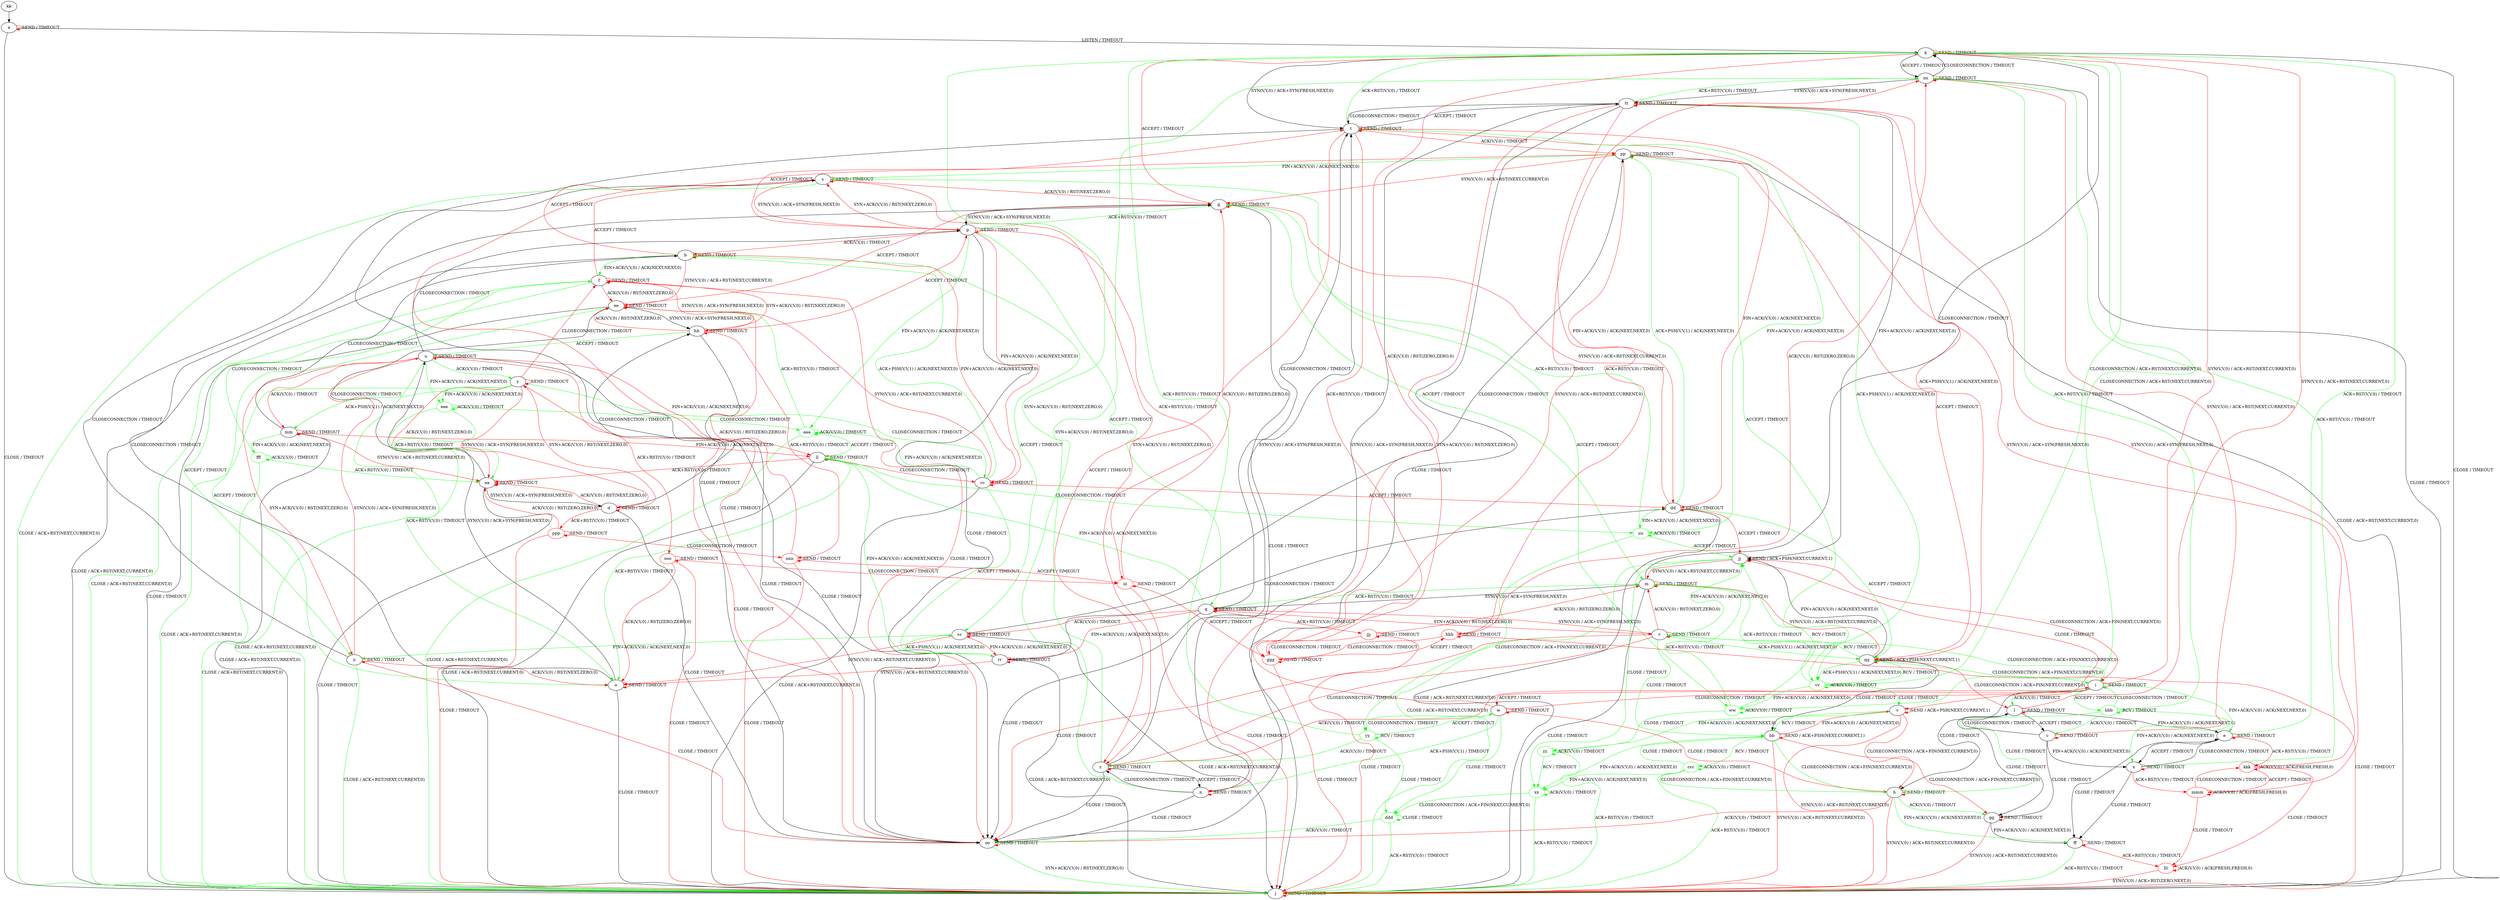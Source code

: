 digraph "" {
	graph ["Incoming time"=15835.938538312912,
		"Outgoing time"=8800.979431152344,
		Output="{'States': 68, 'Transitions': 1023, 'Filename': '../results/tcp/TCP_FreeBSD_Server-TCP_Linux_Server-z3-1.dot'}",
		Reference="{'States': 56, 'Transitions': 716, 'Filename': '../subjects/tcp/TCP_FreeBSD_Server.dot'}",
		Solver=z3,
		Updated="{'States': 58, 'Transitions': 685, 'Filename': '../subjects/tcp/TCP_Linux_Server.dot'}",
		"f-measure"=0.5396145610278372,
		precision=0.5518248175182482,
		recall=0.5279329608938548
	];
	a -> a [key=0,
	color=red,
	label="SEND / TIMEOUT"];
a -> j [key=0,
label="CLOSE / TIMEOUT"];
a -> k [key=0,
label="LISTEN / TIMEOUT"];
b -> b [key=0,
color=red,
label="SEND / TIMEOUT"];
b -> f [key=0,
color=green,
label="FIN+ACK(V,V,0) / ACK(NEXT,NEXT,0)"];
b -> j [key=0,
label="CLOSE / ACK+RST(NEXT,CURRENT,0)"];
b -> cc [key=0,
color=red,
label="FIN+ACK(V,V,0) / ACK(NEXT,NEXT,0)"];
b -> ee [key=0,
color=red,
label="SYN(V,V,0) / ACK+RST(NEXT,CURRENT,0)"];
b -> pp [key=0,
color=red,
label="ACCEPT / TIMEOUT"];
b -> ss [key=0,
color=green,
label="ACCEPT / TIMEOUT"];
c -> c [key=0,
color=red,
label="SEND / TIMEOUT"];
c -> l [key=0,
label="CLOSECONNECTION / TIMEOUT"];
c -> x [key=0,
label="FIN+ACK(V,V,0) / ACK(NEXT,NEXT,0)"];
c -> gg [key=0,
label="CLOSE / TIMEOUT"];
c -> nn [key=0,
color=red,
label="SYN(V,V,0) / ACK+RST(NEXT,CURRENT,0)"];
d -> d [key=0,
color=red,
label="SEND / TIMEOUT"];
d -> y [key=0,
color=red,
label="SYN+ACK(V,V,0) / RST(NEXT,ZERO,0)"];
d -> aa [key=0,
color=red,
label="ACK(V,V,0) / RST(NEXT,ZERO,0)"];
d -> hh [key=0,
label="CLOSECONNECTION / TIMEOUT"];
d -> oo [key=0,
label="CLOSE / TIMEOUT"];
ppp [color=red];
d -> ppp [key=0,
color=red,
label="ACK+RST(V,V,0) / TIMEOUT"];
e -> e [key=0,
color=red,
label="SEND / TIMEOUT"];
e -> k [key=0,
color=green,
label="ACK+RST(V,V,0) / TIMEOUT"];
e -> x [key=0,
label="ACCEPT / TIMEOUT"];
e -> ff [key=0,
label="CLOSE / TIMEOUT"];
kkk [color=red];
e -> kkk [key=0,
color=red,
label="ACK+RST(V,V,0) / TIMEOUT"];
f -> f [key=0,
color=red,
label="SEND / TIMEOUT"];
f -> j [key=0,
color=green,
label="CLOSE / ACK+RST(NEXT,CURRENT,0)"];
f -> s [key=0,
color=red,
label="ACCEPT / TIMEOUT"];
f -> ee [key=0,
color=red,
label="ACK(V,V,0) / RST(NEXT,ZERO,0)"];
f -> hh [key=0,
color=red,
label="SYN(V,V,0) / ACK+SYN(FRESH,NEXT,0)"];
f -> ii [key=0,
color=green,
label="ACCEPT / TIMEOUT"];
f -> oo [key=0,
color=red,
label="CLOSE / TIMEOUT"];
g -> g [key=0,
color=red,
label="SEND / TIMEOUT"];
g -> j [key=0,
label="CLOSE / TIMEOUT"];
g -> k [key=0,
color=red,
label="ACCEPT / TIMEOUT"];
g -> m [key=0,
color=green,
label="ACCEPT / TIMEOUT"];
g -> p [key=0,
label="SYN(V,V,0) / ACK+SYN(FRESH,NEXT,0)"];
h -> h [key=0,
color=red,
label="SEND / TIMEOUT"];
h -> j [key=0,
color=red,
label="SYN(V,V,0) / ACK+RST(NEXT,CURRENT,0)"];
h -> ff [key=0,
color=green,
label="FIN+ACK(V,V,0) / ACK(NEXT,NEXT,0)"];
h -> gg [key=0,
color=green,
label="ACK(V,V,0) / TIMEOUT"];
h -> oo [key=0,
color=red,
label="ACK(V,V,0) / TIMEOUT"];
i -> e [key=0,
color=green,
label="FIN+ACK(V,V,0) / ACK(NEXT,NEXT,0)"];
i -> h [key=0,
label="CLOSE / TIMEOUT"];
i -> i [key=0,
color=red,
label="SEND / TIMEOUT"];
i -> k [key=0,
color=red,
label="SYN(V,V,0) / ACK+RST(NEXT,CURRENT,0)"];
i -> l [key=0,
color=green,
label="ACK(V,V,0) / TIMEOUT"];
i -> w [key=0,
color=red,
label="ACCEPT / TIMEOUT"];
i -> z [key=0,
color=red,
label="ACK(V,V,0) / TIMEOUT"];
bbb [color=green];
i -> bbb [key=0,
color=green,
label="ACCEPT / TIMEOUT"];
j -> j [key=0,
color=red,
label="SEND / TIMEOUT"];
k -> j [key=0,
label="CLOSE / TIMEOUT"];
k -> k [key=0,
color=red,
label="SEND / TIMEOUT"];
k -> t [key=0,
label="SYN(V,V,0) / ACK+SYN(FRESH,NEXT,0)"];
k -> nn [key=0,
label="ACCEPT / TIMEOUT"];
l -> c [key=0,
label="ACCEPT / TIMEOUT"];
l -> e [key=0,
label="FIN+ACK(V,V,0) / ACK(NEXT,NEXT,0)"];
l -> k [key=0,
color=red,
label="SYN(V,V,0) / ACK+RST(NEXT,CURRENT,0)"];
l -> l [key=0,
color=red,
label="SEND / TIMEOUT"];
l -> gg [key=0,
label="CLOSE / TIMEOUT"];
m -> j [key=0,
label="CLOSE / TIMEOUT"];
m -> k [key=0,
label="CLOSECONNECTION / TIMEOUT"];
m -> m [key=0,
color=red,
label="SEND / TIMEOUT"];
m -> q [key=0,
label="SYN(V,V,0) / ACK+SYN(FRESH,NEXT,0)"];
n -> n [key=0,
color=red,
label="SEND / TIMEOUT"];
n -> z [key=0,
label="CLOSECONNECTION / TIMEOUT"];
n -> nn [key=0,
color=green,
label="SYN+ACK(V,V,0) / RST(NEXT,ZERO,0)"];
n -> oo [key=0,
label="CLOSE / TIMEOUT"];
n -> tt [key=0,
label="SYN(V,V,0) / ACK+SYN(FRESH,NEXT,0)"];
o -> g [key=0,
label="CLOSECONNECTION / TIMEOUT"];
o -> j [key=0,
label="CLOSE / TIMEOUT"];
o -> o [key=0,
color=red,
label="SEND / TIMEOUT"];
o -> u [key=0,
label="SYN(V,V,0) / ACK+SYN(FRESH,NEXT,0)"];
p -> b [key=0,
color=red,
label="ACK(V,V,0) / TIMEOUT"];
p -> g [key=0,
color=green,
label="ACK+RST(V,V,0) / TIMEOUT"];
p -> p [key=0,
color=red,
label="SEND / TIMEOUT"];
p -> q [key=0,
color=green,
label="ACCEPT / TIMEOUT"];
p -> s [key=0,
color=red,
label="SYN+ACK(V,V,0) / RST(NEXT,ZERO,0)"];
p -> t [key=0,
color=red,
label="ACCEPT / TIMEOUT"];
p -> cc [key=0,
color=red,
label="FIN+ACK(V,V,0) / ACK(NEXT,NEXT,0)"];
p -> oo [key=0,
label="CLOSE / TIMEOUT"];
aaa [color=green];
p -> aaa [key=0,
color=green,
label="FIN+ACK(V,V,0) / ACK(NEXT,NEXT,0)"];
iii [color=red];
p -> iii [key=0,
color=red,
label="ACK+RST(V,V,0) / TIMEOUT"];
q -> m [key=0,
color=green,
label="ACK+RST(V,V,0) / TIMEOUT"];
q -> q [key=0,
color=red,
label="SEND / TIMEOUT"];
q -> r [key=0,
color=red,
label="SYN+ACK(V,V,0) / RST(NEXT,ZERO,0)"];
q -> t [key=0,
label="CLOSECONNECTION / TIMEOUT"];
q -> ll [key=0,
color=green,
label="FIN+ACK(V,V,0) / ACK(NEXT,NEXT,0)"];
q -> oo [key=0,
label="CLOSE / TIMEOUT"];
q -> rr [key=0,
color=red,
label="FIN+ACK(V,V,0) / ACK(NEXT,NEXT,0)"];
q -> ss [key=0,
color=red,
label="ACK(V,V,0) / TIMEOUT"];
jjj [color=red];
q -> jjj [key=0,
color=red,
label="ACK+RST(V,V,0) / TIMEOUT"];
r -> i [key=0,
color=green,
label="CLOSECONNECTION / ACK+FIN(NEXT,CURRENT,0)"];
r -> m [key=0,
color=red,
label="ACK(V,V,0) / RST(NEXT,ZERO,0)"];
r -> q [key=0,
color=red,
label="SYN(V,V,0) / ACK+SYN(FRESH,NEXT,0)"];
r -> r [key=0,
color=red,
label="SEND / TIMEOUT"];
r -> z [key=0,
color=red,
label="CLOSECONNECTION / TIMEOUT"];
r -> bb [key=0,
color=green,
label="CLOSE / TIMEOUT"];
r -> jj [key=0,
color=green,
label="FIN+ACK(V,V,0) / ACK(NEXT,NEXT,0)"];
r -> oo [key=0,
color=red,
label="CLOSE / TIMEOUT"];
r -> qq [key=0,
color=green,
label="ACK+PSH(V,V,1) / ACK(NEXT,NEXT,0)"];
s -> g [key=0,
color=red,
label="ACK(V,V,0) / RST(NEXT,ZERO,0)"];
s -> j [key=0,
color=green,
label="CLOSE / ACK+RST(NEXT,CURRENT,0)"];
s -> p [key=0,
color=red,
label="SYN(V,V,0) / ACK+SYN(FRESH,NEXT,0)"];
s -> s [key=0,
color=red,
label="SEND / TIMEOUT"];
s -> z [key=0,
color=red,
label="ACCEPT / TIMEOUT"];
s -> oo [key=0,
color=red,
label="CLOSE / TIMEOUT"];
ww [color=green];
s -> ww [key=0,
color=green,
label="ACCEPT / TIMEOUT"];
t -> k [key=0,
color=green,
label="ACK+RST(V,V,0) / TIMEOUT"];
t -> t [key=0,
color=red,
label="SEND / TIMEOUT"];
t -> z [key=0,
color=red,
label="SYN+ACK(V,V,0) / RST(NEXT,ZERO,0)"];
t -> dd [key=0,
color=red,
label="FIN+ACK(V,V,0) / ACK(NEXT,NEXT,0)"];
t -> oo [key=0,
label="CLOSE / TIMEOUT"];
t -> pp [key=0,
color=red,
label="ACK(V,V,0) / TIMEOUT"];
t -> tt [key=0,
label="ACCEPT / TIMEOUT"];
uu [color=green];
t -> uu [key=0,
color=green,
label="FIN+ACK(V,V,0) / ACK(NEXT,NEXT,0)"];
ggg [color=red];
t -> ggg [key=0,
color=red,
label="ACK+RST(V,V,0) / TIMEOUT"];
u -> o [key=0,
color=green,
label="ACK+RST(V,V,0) / TIMEOUT"];
u -> p [key=0,
label="CLOSECONNECTION / TIMEOUT"];
u -> u [key=0,
color=red,
label="SEND / TIMEOUT"];
u -> y [key=0,
color=green,
label="ACK(V,V,0) / TIMEOUT"];
u -> ii [key=0,
color=red,
label="SYN+ACK(V,V,0) / RST(NEXT,ZERO,0)"];
u -> ll [key=0,
color=red,
label="FIN+ACK(V,V,0) / ACK(NEXT,NEXT,0)"];
u -> mm [key=0,
color=red,
label="ACK(V,V,0) / TIMEOUT"];
u -> oo [key=0,
label="CLOSE / TIMEOUT"];
eee [color=green];
u -> eee [key=0,
color=green,
label="FIN+ACK(V,V,0) / ACK(NEXT,NEXT,0)"];
ooo [color=red];
u -> ooo [key=0,
color=red,
label="ACK+RST(V,V,0) / TIMEOUT"];
v -> h [key=0,
color=red,
label="CLOSECONNECTION / ACK+FIN(NEXT,CURRENT,0)"];
v -> j [key=0,
color=red,
label="SYN(V,V,0) / ACK+RST(NEXT,CURRENT,0)"];
v -> v [key=0,
color=red,
label="SEND / ACK+PSH(NEXT,CURRENT,1)"];
v -> bb [key=0,
color=green,
label="RCV / TIMEOUT"];
zz [color=green];
v -> zz [key=0,
color=green,
label="FIN+ACK(V,V,0) / ACK(NEXT,NEXT,0)"];
w -> h [key=0,
color=red,
label="CLOSE / TIMEOUT"];
w -> i [key=0,
color=red,
label="CLOSECONNECTION / TIMEOUT"];
w -> n [key=0,
color=green,
label="ACK+PSH(V,V,1) / TIMEOUT"];
w -> w [key=0,
color=red,
label="SEND / TIMEOUT"];
w -> nn [key=0,
color=red,
label="SYN(V,V,0) / ACK+RST(NEXT,CURRENT,0)"];
yy [color=green];
w -> yy [key=0,
color=green,
label="CLOSECONNECTION / TIMEOUT"];
ddd [color=green];
w -> ddd [key=0,
color=green,
label="CLOSE / TIMEOUT"];
x -> e [key=0,
label="CLOSECONNECTION / TIMEOUT"];
x -> x [key=0,
color=red,
label="SEND / TIMEOUT"];
x -> ff [key=0,
label="CLOSE / TIMEOUT"];
x -> nn [key=0,
color=green,
label="ACK+RST(V,V,0) / TIMEOUT"];
mmm [color=red];
x -> mmm [key=0,
color=red,
label="ACK+RST(V,V,0) / TIMEOUT"];
y -> d [key=0,
color=red,
label="SYN(V,V,0) / ACK+SYN(FRESH,NEXT,0)"];
y -> f [key=0,
color=red,
label="CLOSECONNECTION / TIMEOUT"];
y -> j [key=0,
color=green,
label="CLOSE / ACK+RST(NEXT,CURRENT,0)"];
y -> y [key=0,
color=red,
label="SEND / TIMEOUT"];
y -> aa [key=0,
color=red,
label="ACK(V,V,0) / RST(NEXT,ZERO,0)"];
y -> cc [key=0,
color=green,
label="CLOSECONNECTION / TIMEOUT"];
y -> mm [key=0,
color=green,
label="ACK+PSH(V,V,1) / ACK(NEXT,NEXT,0)"];
y -> oo [key=0,
color=red,
label="CLOSE / TIMEOUT"];
y -> eee [key=0,
color=green,
label="FIN+ACK(V,V,0) / ACK(NEXT,NEXT,0)"];
z -> k [key=0,
color=green,
label="SYN+ACK(V,V,0) / RST(NEXT,ZERO,0)"];
z -> n [key=0,
label="ACCEPT / TIMEOUT"];
z -> t [key=0,
label="SYN(V,V,0) / ACK+SYN(FRESH,NEXT,0)"];
z -> z [key=0,
color=red,
label="SEND / TIMEOUT"];
z -> oo [key=0,
label="CLOSE / TIMEOUT"];
aa -> d [key=0,
label="SYN(V,V,0) / ACK+SYN(FRESH,NEXT,0)"];
aa -> j [key=0,
label="CLOSE / TIMEOUT"];
aa -> aa [key=0,
color=red,
label="SEND / TIMEOUT"];
aa -> ee [key=0,
label="CLOSECONNECTION / TIMEOUT"];
bb -> h [key=0,
color=green,
label="CLOSECONNECTION / ACK+FIN(NEXT,CURRENT,0)"];
bb -> j [key=0,
color=red,
label="SYN(V,V,0) / ACK+RST(NEXT,CURRENT,0)"];
bb -> v [key=0,
color=red,
label="FIN+ACK(V,V,0) / ACK(NEXT,NEXT,0)"];
bb -> bb [key=0,
color=red,
label="SEND / ACK+PSH(NEXT,CURRENT,1)"];
bb -> gg [key=0,
color=red,
label="CLOSECONNECTION / ACK+FIN(NEXT,CURRENT,0)"];
xx [color=green];
bb -> xx [key=0,
color=green,
label="FIN+ACK(V,V,0) / ACK(NEXT,NEXT,0)"];
ccc [color=green];
bb -> ccc [key=0,
color=green,
label="RCV / TIMEOUT"];
cc -> b [key=0,
color=green,
label="ACK+PSH(V,V,1) / ACK(NEXT,NEXT,0)"];
cc -> j [key=0,
label="CLOSE / ACK+RST(NEXT,CURRENT,0)"];
cc -> cc [key=0,
color=red,
label="SEND / TIMEOUT"];
cc -> dd [key=0,
color=red,
label="ACCEPT / TIMEOUT"];
cc -> ee [key=0,
color=red,
label="SYN(V,V,0) / ACK+RST(NEXT,CURRENT,0)"];
cc -> rr [key=0,
color=green,
label="ACCEPT / TIMEOUT"];
cc -> aaa [key=0,
color=green,
label="FIN+ACK(V,V,0) / ACK(NEXT,NEXT,0)"];
dd -> g [key=0,
color=red,
label="SYN(V,V,0) / ACK+RST(NEXT,CURRENT,0)"];
dd -> j [key=0,
label="CLOSE / ACK+RST(NEXT,CURRENT,0)"];
dd -> dd [key=0,
color=red,
label="SEND / TIMEOUT"];
dd -> jj [key=0,
color=red,
label="ACCEPT / TIMEOUT"];
dd -> pp [key=0,
color=green,
label="ACK+PSH(V,V,1) / ACK(NEXT,NEXT,0)"];
dd -> qq [key=0,
color=green,
label="ACCEPT / TIMEOUT"];
dd -> uu [key=0,
color=green,
label="FIN+ACK(V,V,0) / ACK(NEXT,NEXT,0)"];
ee -> g [key=0,
color=red,
label="ACCEPT / TIMEOUT"];
ee -> j [key=0,
label="CLOSE / TIMEOUT"];
ee -> o [key=0,
color=green,
label="ACCEPT / TIMEOUT"];
ee -> ee [key=0,
color=red,
label="SEND / TIMEOUT"];
ee -> hh [key=0,
label="SYN(V,V,0) / ACK+SYN(FRESH,NEXT,0)"];
ff -> j [key=0,
color=green,
label="ACK+RST(V,V,0) / TIMEOUT"];
ff -> ff [key=0,
color=red,
label="SEND / TIMEOUT"];
lll [color=red];
ff -> lll [key=0,
color=red,
label="ACK+RST(V,V,0) / TIMEOUT"];
gg -> j [key=0,
color=red,
label="SYN(V,V,0) / ACK+RST(NEXT,CURRENT,0)"];
gg -> ff [key=0,
label="FIN+ACK(V,V,0) / ACK(NEXT,NEXT,0)"];
gg -> gg [key=0,
color=red,
label="SEND / TIMEOUT"];
hh -> f [key=0,
color=red,
label="SYN+ACK(V,V,0) / RST(NEXT,ZERO,0)"];
hh -> p [key=0,
color=red,
label="ACCEPT / TIMEOUT"];
hh -> u [key=0,
color=green,
label="ACCEPT / TIMEOUT"];
hh -> ee [key=0,
color=red,
label="ACK(V,V,0) / RST(NEXT,ZERO,0)"];
hh -> hh [key=0,
color=red,
label="SEND / TIMEOUT"];
hh -> oo [key=0,
label="CLOSE / TIMEOUT"];
nnn [color=red];
hh -> nnn [key=0,
color=red,
label="ACK+RST(V,V,0) / TIMEOUT"];
ii -> j [key=0,
color=green,
label="CLOSE / ACK+RST(NEXT,CURRENT,0)"];
ii -> o [key=0,
color=red,
label="ACK(V,V,0) / RST(NEXT,ZERO,0)"];
ii -> s [key=0,
label="CLOSECONNECTION / TIMEOUT"];
ii -> u [key=0,
color=red,
label="SYN(V,V,0) / ACK+SYN(FRESH,NEXT,0)"];
ii -> ii [key=0,
color=red,
label="SEND / TIMEOUT"];
ii -> oo [key=0,
color=red,
label="CLOSE / TIMEOUT"];
jj -> i [key=0,
color=red,
label="CLOSECONNECTION / ACK+FIN(NEXT,CURRENT,0)"];
jj -> m [key=0,
color=red,
label="SYN(V,V,0) / ACK+RST(NEXT,CURRENT,0)"];
jj -> v [key=0,
color=red,
label="CLOSE / TIMEOUT"];
jj -> jj [key=0,
color=red,
label="SEND / ACK+PSH(NEXT,CURRENT,1)"];
jj -> xx [key=0,
color=green,
label="CLOSE / TIMEOUT"];
jj -> yy [key=0,
color=green,
label="CLOSECONNECTION / ACK+FIN(NEXT,CURRENT,0)"];
kk -> a [key=0];
ll -> j [key=0,
label="CLOSE / ACK+RST(NEXT,CURRENT,0)"];
ll -> o [key=0,
color=green,
label="ACK+RST(V,V,0) / TIMEOUT"];
ll -> aa [key=0,
color=red,
label="ACK+RST(V,V,0) / TIMEOUT"];
ll -> cc [key=0,
color=red,
label="CLOSECONNECTION / TIMEOUT"];
ll -> ll [key=0,
color=red,
label="SEND / TIMEOUT"];
ll -> uu [key=0,
color=green,
label="CLOSECONNECTION / TIMEOUT"];
mm -> b [key=0,
label="CLOSECONNECTION / TIMEOUT"];
mm -> j [key=0,
label="CLOSE / ACK+RST(NEXT,CURRENT,0)"];
mm -> aa [key=0,
color=red,
label="SYN(V,V,0) / ACK+RST(NEXT,CURRENT,0)"];
mm -> ll [key=0,
color=red,
label="FIN+ACK(V,V,0) / ACK(NEXT,NEXT,0)"];
mm -> mm [key=0,
color=red,
label="SEND / TIMEOUT"];
fff [color=green];
mm -> fff [key=0,
color=green,
label="FIN+ACK(V,V,0) / ACK(NEXT,NEXT,0)"];
nn -> j [key=0,
label="CLOSE / TIMEOUT"];
nn -> k [key=0,
label="CLOSECONNECTION / TIMEOUT"];
nn -> nn [key=0,
color=red,
label="SEND / TIMEOUT"];
nn -> tt [key=0,
label="SYN(V,V,0) / ACK+SYN(FRESH,NEXT,0)"];
oo -> j [key=0,
color=green,
label="SYN+ACK(V,V,0) / RST(NEXT,ZERO,0)"];
oo -> oo [key=0,
color=red,
label="SEND / TIMEOUT"];
pp -> g [key=0,
color=red,
label="SYN(V,V,0) / ACK+RST(NEXT,CURRENT,0)"];
pp -> j [key=0,
label="CLOSE / ACK+RST(NEXT,CURRENT,0)"];
pp -> s [key=0,
color=green,
label="FIN+ACK(V,V,0) / ACK(NEXT,NEXT,0)"];
pp -> dd [key=0,
color=red,
label="FIN+ACK(V,V,0) / ACK(NEXT,NEXT,0)"];
pp -> pp [key=0,
color=red,
label="SEND / TIMEOUT"];
pp -> qq [key=0,
color=red,
label="ACCEPT / TIMEOUT"];
vv [color=green];
pp -> vv [key=0,
color=green,
label="ACCEPT / TIMEOUT"];
qq -> i [key=0,
color=green,
label="CLOSECONNECTION / ACK+FIN(NEXT,CURRENT,0)"];
qq -> l [key=0,
color=red,
label="CLOSECONNECTION / ACK+FIN(NEXT,CURRENT,0)"];
qq -> m [key=0,
color=red,
label="SYN(V,V,0) / ACK+RST(NEXT,CURRENT,0)"];
qq -> r [key=0,
color=green,
label="RCV / TIMEOUT"];
qq -> bb [key=0,
label="CLOSE / TIMEOUT"];
qq -> jj [key=0,
label="FIN+ACK(V,V,0) / ACK(NEXT,NEXT,0)"];
qq -> qq [key=0,
color=red,
label="SEND / ACK+PSH(NEXT,CURRENT,1)"];
qq -> vv [key=0,
color=green,
label="ACK+PSH(V,V,1) / ACK(NEXT,NEXT,0)"];
rr -> j [key=0,
label="CLOSE / ACK+RST(NEXT,CURRENT,0)"];
rr -> o [key=0,
color=red,
label="SYN(V,V,0) / ACK+RST(NEXT,CURRENT,0)"];
rr -> dd [key=0,
label="CLOSECONNECTION / TIMEOUT"];
rr -> ll [key=0,
color=green,
label="FIN+ACK(V,V,0) / ACK(NEXT,NEXT,0)"];
rr -> rr [key=0,
color=red,
label="SEND / TIMEOUT"];
rr -> ss [key=0,
color=green,
label="ACK+PSH(V,V,1) / ACK(NEXT,NEXT,0)"];
ss -> j [key=0,
label="CLOSE / ACK+RST(NEXT,CURRENT,0)"];
ss -> o [key=0,
color=red,
label="SYN(V,V,0) / ACK+RST(NEXT,CURRENT,0)"];
ss -> ii [key=0,
color=green,
label="FIN+ACK(V,V,0) / ACK(NEXT,NEXT,0)"];
ss -> pp [key=0,
label="CLOSECONNECTION / TIMEOUT"];
ss -> rr [key=0,
color=red,
label="FIN+ACK(V,V,0) / ACK(NEXT,NEXT,0)"];
ss -> ss [key=0,
color=red,
label="SEND / TIMEOUT"];
tt -> n [key=0,
color=red,
label="SYN+ACK(V,V,0) / RST(NEXT,ZERO,0)"];
tt -> t [key=0,
label="CLOSECONNECTION / TIMEOUT"];
tt -> jj [key=0,
label="FIN+ACK(V,V,0) / ACK(NEXT,NEXT,0)"];
tt -> nn [key=0,
color=green,
label="ACK+RST(V,V,0) / TIMEOUT"];
tt -> oo [key=0,
label="CLOSE / TIMEOUT"];
tt -> qq [key=0,
color=red,
label="ACK+PSH(V,V,1) / ACK(NEXT,NEXT,0)"];
tt -> tt [key=0,
color=red,
label="SEND / TIMEOUT"];
tt -> vv [key=0,
color=green,
label="ACK+PSH(V,V,1) / ACK(NEXT,NEXT,0)"];
hhh [color=red];
tt -> hhh [key=0,
color=red,
label="ACK+RST(V,V,0) / TIMEOUT"];
uu -> g [key=0,
color=green,
label="ACK+RST(V,V,0) / TIMEOUT"];
uu -> j [key=0,
color=green,
label="CLOSE / ACK+RST(NEXT,CURRENT,0)"];
uu -> jj [key=0,
color=green,
label="ACCEPT / TIMEOUT"];
uu -> uu [key=0,
color=green,
label="ACK(V,V,0) / TIMEOUT"];
vv -> k [key=0,
color=green,
label="CLOSECONNECTION / ACK+RST(NEXT,CURRENT,0)"];
vv -> m [key=0,
color=green,
label="ACK+RST(V,V,0) / TIMEOUT"];
vv -> v [key=0,
color=green,
label="CLOSE / TIMEOUT"];
vv -> qq [key=0,
color=green,
label="RCV / TIMEOUT"];
vv -> vv [key=0,
color=green,
label="ACK(V,V,0) / TIMEOUT"];
vv -> ww [key=0,
color=green,
label="FIN+ACK(V,V,0) / ACK(NEXT,NEXT,0)"];
ww -> k [key=0,
color=green,
label="CLOSECONNECTION / ACK+RST(NEXT,CURRENT,0)"];
ww -> m [key=0,
color=green,
label="ACK+RST(V,V,0) / TIMEOUT"];
ww -> jj [key=0,
color=green,
label="RCV / TIMEOUT"];
ww -> ww [key=0,
color=green,
label="ACK(V,V,0) / TIMEOUT"];
ww -> zz [key=0,
color=green,
label="CLOSE / TIMEOUT"];
xx -> j [key=0,
color=green,
label="ACK+RST(V,V,0) / TIMEOUT"];
xx -> xx [key=0,
color=green,
label="ACK(V,V,0) / TIMEOUT"];
xx -> ddd [key=0,
color=green,
label="CLOSECONNECTION / ACK+FIN(NEXT,CURRENT,0)"];
yy -> k [key=0,
color=green,
label="ACK+RST(V,V,0) / TIMEOUT"];
yy -> w [key=0,
color=green,
label="ACCEPT / TIMEOUT"];
yy -> z [key=0,
color=green,
label="ACK(V,V,0) / TIMEOUT"];
yy -> yy [key=0,
color=green,
label="RCV / TIMEOUT"];
yy -> ddd [key=0,
color=green,
label="CLOSE / TIMEOUT"];
zz -> j [key=0,
color=green,
label="ACK+RST(V,V,0) / TIMEOUT"];
zz -> xx [key=0,
color=green,
label="RCV / TIMEOUT"];
zz -> zz [key=0,
color=green,
label="ACK(V,V,0) / TIMEOUT"];
aaa -> j [key=0,
color=green,
label="CLOSE / ACK+RST(NEXT,CURRENT,0)"];
aaa -> ee [key=0,
color=green,
label="ACK+RST(V,V,0) / TIMEOUT"];
aaa -> ll [key=0,
color=green,
label="ACCEPT / TIMEOUT"];
aaa -> aaa [key=0,
color=green,
label="ACK(V,V,0) / TIMEOUT"];
bbb -> c [key=0,
color=green,
label="ACK(V,V,0) / TIMEOUT"];
bbb -> h [key=0,
color=green,
label="CLOSE / TIMEOUT"];
bbb -> i [key=0,
color=green,
label="CLOSECONNECTION / TIMEOUT"];
bbb -> x [key=0,
color=green,
label="FIN+ACK(V,V,0) / ACK(NEXT,NEXT,0)"];
bbb -> nn [key=0,
color=green,
label="ACK+RST(V,V,0) / TIMEOUT"];
bbb -> bbb [key=0,
color=green,
label="RCV / TIMEOUT"];
ccc -> h [key=0,
color=green,
label="CLOSECONNECTION / ACK+FIN(NEXT,CURRENT,0)"];
ccc -> j [key=0,
color=green,
label="ACK+RST(V,V,0) / TIMEOUT"];
ccc -> bb [key=0,
color=green,
label="CLOSE / TIMEOUT"];
ccc -> xx [key=0,
color=green,
label="FIN+ACK(V,V,0) / ACK(NEXT,NEXT,0)"];
ccc -> ccc [key=0,
color=green,
label="ACK(V,V,0) / TIMEOUT"];
ddd -> j [key=0,
color=green,
label="ACK+RST(V,V,0) / TIMEOUT"];
ddd -> oo [key=0,
color=green,
label="ACK(V,V,0) / TIMEOUT"];
ddd -> ddd [key=0,
color=green,
label="CLOSE / TIMEOUT"];
eee -> j [key=0,
color=green,
label="CLOSE / ACK+RST(NEXT,CURRENT,0)"];
eee -> aa [key=0,
color=green,
label="ACK+RST(V,V,0) / TIMEOUT"];
eee -> aaa [key=0,
color=green,
label="CLOSECONNECTION / TIMEOUT"];
eee -> eee [key=0,
color=green,
label="ACK(V,V,0) / TIMEOUT"];
fff -> f [key=0,
color=green,
label="CLOSECONNECTION / TIMEOUT"];
fff -> j [key=0,
color=green,
label="CLOSE / ACK+RST(NEXT,CURRENT,0)"];
fff -> aa [key=0,
color=green,
label="ACK+RST(V,V,0) / TIMEOUT"];
fff -> fff [key=0,
color=green,
label="ACK(V,V,0) / TIMEOUT"];
ggg -> j [key=0,
color=red,
label="CLOSE / TIMEOUT"];
ggg -> k [key=0,
color=red,
label="ACK(V,V,0) / RST(ZERO,ZERO,0)"];
ggg -> ggg [key=0,
color=red,
label="SEND / TIMEOUT"];
ggg -> hhh [key=0,
color=red,
label="ACCEPT / TIMEOUT"];
hhh -> j [key=0,
color=red,
label="CLOSE / TIMEOUT"];
hhh -> nn [key=0,
color=red,
label="ACK(V,V,0) / RST(ZERO,ZERO,0)"];
hhh -> ggg [key=0,
color=red,
label="CLOSECONNECTION / TIMEOUT"];
hhh -> hhh [key=0,
color=red,
label="SEND / TIMEOUT"];
iii -> g [key=0,
color=red,
label="ACK(V,V,0) / RST(ZERO,ZERO,0)"];
iii -> j [key=0,
color=red,
label="CLOSE / TIMEOUT"];
iii -> ggg [key=0,
color=red,
label="ACCEPT / TIMEOUT"];
iii -> iii [key=0,
color=red,
label="SEND / TIMEOUT"];
jjj -> j [key=0,
color=red,
label="CLOSE / TIMEOUT"];
jjj -> m [key=0,
color=red,
label="ACK(V,V,0) / RST(ZERO,ZERO,0)"];
jjj -> ggg [key=0,
color=red,
label="CLOSECONNECTION / TIMEOUT"];
jjj -> jjj [key=0,
color=red,
label="SEND / TIMEOUT"];
kkk -> t [key=0,
color=red,
label="SYN(V,V,0) / ACK+SYN(FRESH,NEXT,0)"];
kkk -> kkk [key=0,
color=red,
label="ACK(V,V,0) / ACK(FRESH,FRESH,0)"];
kkk -> lll [key=0,
color=red,
label="CLOSE / TIMEOUT"];
kkk -> mmm [key=0,
color=red,
label="ACCEPT / TIMEOUT"];
lll -> j [key=0,
color=red,
label="SYN(V,V,0) / ACK+RST(ZERO,NEXT,0)"];
lll -> lll [key=0,
color=red,
label="ACK(V,V,0) / ACK(FRESH,FRESH,0)"];
mmm -> tt [key=0,
color=red,
label="SYN(V,V,0) / ACK+SYN(FRESH,NEXT,0)"];
mmm -> kkk [key=0,
color=red,
label="CLOSECONNECTION / TIMEOUT"];
mmm -> lll [key=0,
color=red,
label="CLOSE / TIMEOUT"];
mmm -> mmm [key=0,
color=red,
label="ACK(V,V,0) / ACK(FRESH,FRESH,0)"];
nnn -> j [key=0,
color=red,
label="CLOSE / TIMEOUT"];
nnn -> ee [key=0,
color=red,
label="ACK(V,V,0) / RST(ZERO,ZERO,0)"];
nnn -> iii [key=0,
color=red,
label="ACCEPT / TIMEOUT"];
nnn -> nnn [key=0,
color=red,
label="SEND / TIMEOUT"];
ooo -> j [key=0,
color=red,
label="CLOSE / TIMEOUT"];
ooo -> o [key=0,
color=red,
label="ACK(V,V,0) / RST(ZERO,ZERO,0)"];
ooo -> iii [key=0,
color=red,
label="CLOSECONNECTION / TIMEOUT"];
ooo -> ooo [key=0,
color=red,
label="SEND / TIMEOUT"];
ppp -> j [key=0,
color=red,
label="CLOSE / TIMEOUT"];
ppp -> aa [key=0,
color=red,
label="ACK(V,V,0) / RST(ZERO,ZERO,0)"];
ppp -> nnn [key=0,
color=red,
label="CLOSECONNECTION / TIMEOUT"];
ppp -> ppp [key=0,
color=red,
label="SEND / TIMEOUT"];
}
